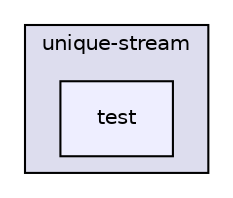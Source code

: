 digraph "gulp-src/node_modules/gulp/node_modules/vinyl-fs/node_modules/glob-stream/node_modules/unique-stream/test" {
  compound=true
  node [ fontsize="10", fontname="Helvetica"];
  edge [ labelfontsize="10", labelfontname="Helvetica"];
  subgraph clusterdir_1d9f036d3d208e39bb0db57689f040ad {
    graph [ bgcolor="#ddddee", pencolor="black", label="unique-stream" fontname="Helvetica", fontsize="10", URL="dir_1d9f036d3d208e39bb0db57689f040ad.html"]
  dir_666b7683dbbd9cc3d5f648d052355b8b [shape=box, label="test", style="filled", fillcolor="#eeeeff", pencolor="black", URL="dir_666b7683dbbd9cc3d5f648d052355b8b.html"];
  }
}
